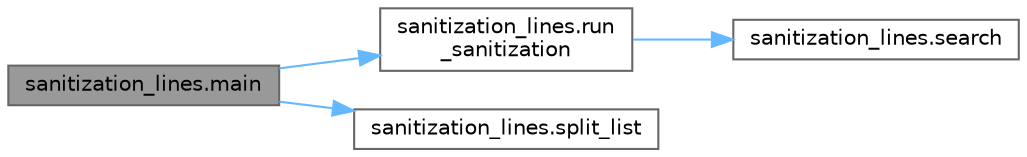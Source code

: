 digraph "sanitization_lines.main"
{
 // LATEX_PDF_SIZE
  bgcolor="transparent";
  edge [fontname=Helvetica,fontsize=10,labelfontname=Helvetica,labelfontsize=10];
  node [fontname=Helvetica,fontsize=10,shape=box,height=0.2,width=0.4];
  rankdir="LR";
  Node1 [id="Node000001",label="sanitization_lines.main",height=0.2,width=0.4,color="gray40", fillcolor="grey60", style="filled", fontcolor="black",tooltip=" "];
  Node1 -> Node2 [id="edge1_Node000001_Node000002",color="steelblue1",style="solid",tooltip=" "];
  Node2 [id="Node000002",label="sanitization_lines.run\l_sanitization",height=0.2,width=0.4,color="grey40", fillcolor="white", style="filled",URL="$namespacesanitization__lines.html#a3e6b9b77da7884560aa7368a10b111a4",tooltip=" "];
  Node2 -> Node3 [id="edge2_Node000002_Node000003",color="steelblue1",style="solid",tooltip=" "];
  Node3 [id="Node000003",label="sanitization_lines.search",height=0.2,width=0.4,color="grey40", fillcolor="white", style="filled",URL="$namespacesanitization__lines.html#a93ca6ee4e0dcb936979c54186b9f2f7c",tooltip=" "];
  Node1 -> Node4 [id="edge3_Node000001_Node000004",color="steelblue1",style="solid",tooltip=" "];
  Node4 [id="Node000004",label="sanitization_lines.split_list",height=0.2,width=0.4,color="grey40", fillcolor="white", style="filled",URL="$namespacesanitization__lines.html#a413903bce008645932e25e478227d6ed",tooltip=" "];
}
